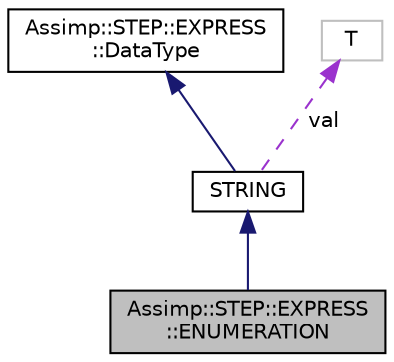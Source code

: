 digraph "Assimp::STEP::EXPRESS::ENUMERATION"
{
  edge [fontname="Helvetica",fontsize="10",labelfontname="Helvetica",labelfontsize="10"];
  node [fontname="Helvetica",fontsize="10",shape=record];
  Node1 [label="Assimp::STEP::EXPRESS\l::ENUMERATION",height=0.2,width=0.4,color="black", fillcolor="grey75", style="filled", fontcolor="black"];
  Node2 -> Node1 [dir="back",color="midnightblue",fontsize="10",style="solid",fontname="Helvetica"];
  Node2 [label="STRING",height=0.2,width=0.4,color="black", fillcolor="white", style="filled",URL="$class_assimp_1_1_s_t_e_p_1_1_e_x_p_r_e_s_s_1_1_primitive_data_type.html"];
  Node3 -> Node2 [dir="back",color="midnightblue",fontsize="10",style="solid",fontname="Helvetica"];
  Node3 [label="Assimp::STEP::EXPRESS\l::DataType",height=0.2,width=0.4,color="black", fillcolor="white", style="filled",URL="$class_assimp_1_1_s_t_e_p_1_1_e_x_p_r_e_s_s_1_1_data_type.html"];
  Node4 -> Node2 [dir="back",color="darkorchid3",fontsize="10",style="dashed",label=" val" ,fontname="Helvetica"];
  Node4 [label="T",height=0.2,width=0.4,color="grey75", fillcolor="white", style="filled"];
}
